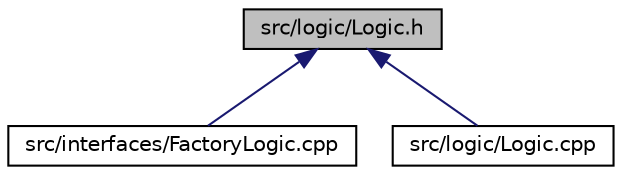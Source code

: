digraph "src/logic/Logic.h"
{
  edge [fontname="Helvetica",fontsize="10",labelfontname="Helvetica",labelfontsize="10"];
  node [fontname="Helvetica",fontsize="10",shape=record];
  Node1 [label="src/logic/Logic.h",height=0.2,width=0.4,color="black", fillcolor="grey75", style="filled", fontcolor="black"];
  Node1 -> Node2 [dir="back",color="midnightblue",fontsize="10",style="solid"];
  Node2 [label="src/interfaces/FactoryLogic.cpp",height=0.2,width=0.4,color="black", fillcolor="white", style="filled",URL="$_factory_logic_8cpp.html"];
  Node1 -> Node3 [dir="back",color="midnightblue",fontsize="10",style="solid"];
  Node3 [label="src/logic/Logic.cpp",height=0.2,width=0.4,color="black", fillcolor="white", style="filled",URL="$_logic_8cpp.html"];
}
